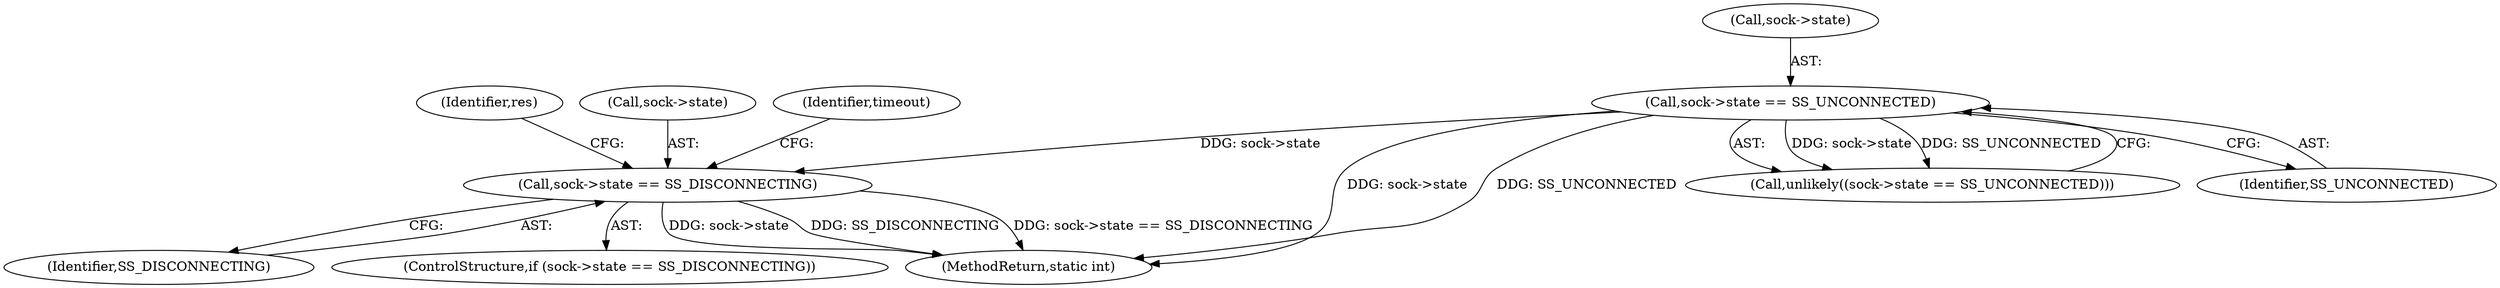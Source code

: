 digraph "0_linux_f3d3342602f8bcbf37d7c46641cb9bca7618eb1c_33@pointer" {
"1000193" [label="(Call,sock->state == SS_DISCONNECTING)"];
"1000158" [label="(Call,sock->state == SS_UNCONNECTED)"];
"1000197" [label="(Identifier,SS_DISCONNECTING)"];
"1000193" [label="(Call,sock->state == SS_DISCONNECTING)"];
"1000200" [label="(Identifier,res)"];
"1000157" [label="(Call,unlikely((sock->state == SS_UNCONNECTED)))"];
"1000159" [label="(Call,sock->state)"];
"1000162" [label="(Identifier,SS_UNCONNECTED)"];
"1000194" [label="(Call,sock->state)"];
"1000192" [label="(ControlStructure,if (sock->state == SS_DISCONNECTING))"];
"1000427" [label="(MethodReturn,static int)"];
"1000206" [label="(Identifier,timeout)"];
"1000158" [label="(Call,sock->state == SS_UNCONNECTED)"];
"1000193" -> "1000192"  [label="AST: "];
"1000193" -> "1000197"  [label="CFG: "];
"1000194" -> "1000193"  [label="AST: "];
"1000197" -> "1000193"  [label="AST: "];
"1000200" -> "1000193"  [label="CFG: "];
"1000206" -> "1000193"  [label="CFG: "];
"1000193" -> "1000427"  [label="DDG: sock->state"];
"1000193" -> "1000427"  [label="DDG: SS_DISCONNECTING"];
"1000193" -> "1000427"  [label="DDG: sock->state == SS_DISCONNECTING"];
"1000158" -> "1000193"  [label="DDG: sock->state"];
"1000158" -> "1000157"  [label="AST: "];
"1000158" -> "1000162"  [label="CFG: "];
"1000159" -> "1000158"  [label="AST: "];
"1000162" -> "1000158"  [label="AST: "];
"1000157" -> "1000158"  [label="CFG: "];
"1000158" -> "1000427"  [label="DDG: sock->state"];
"1000158" -> "1000427"  [label="DDG: SS_UNCONNECTED"];
"1000158" -> "1000157"  [label="DDG: sock->state"];
"1000158" -> "1000157"  [label="DDG: SS_UNCONNECTED"];
}
